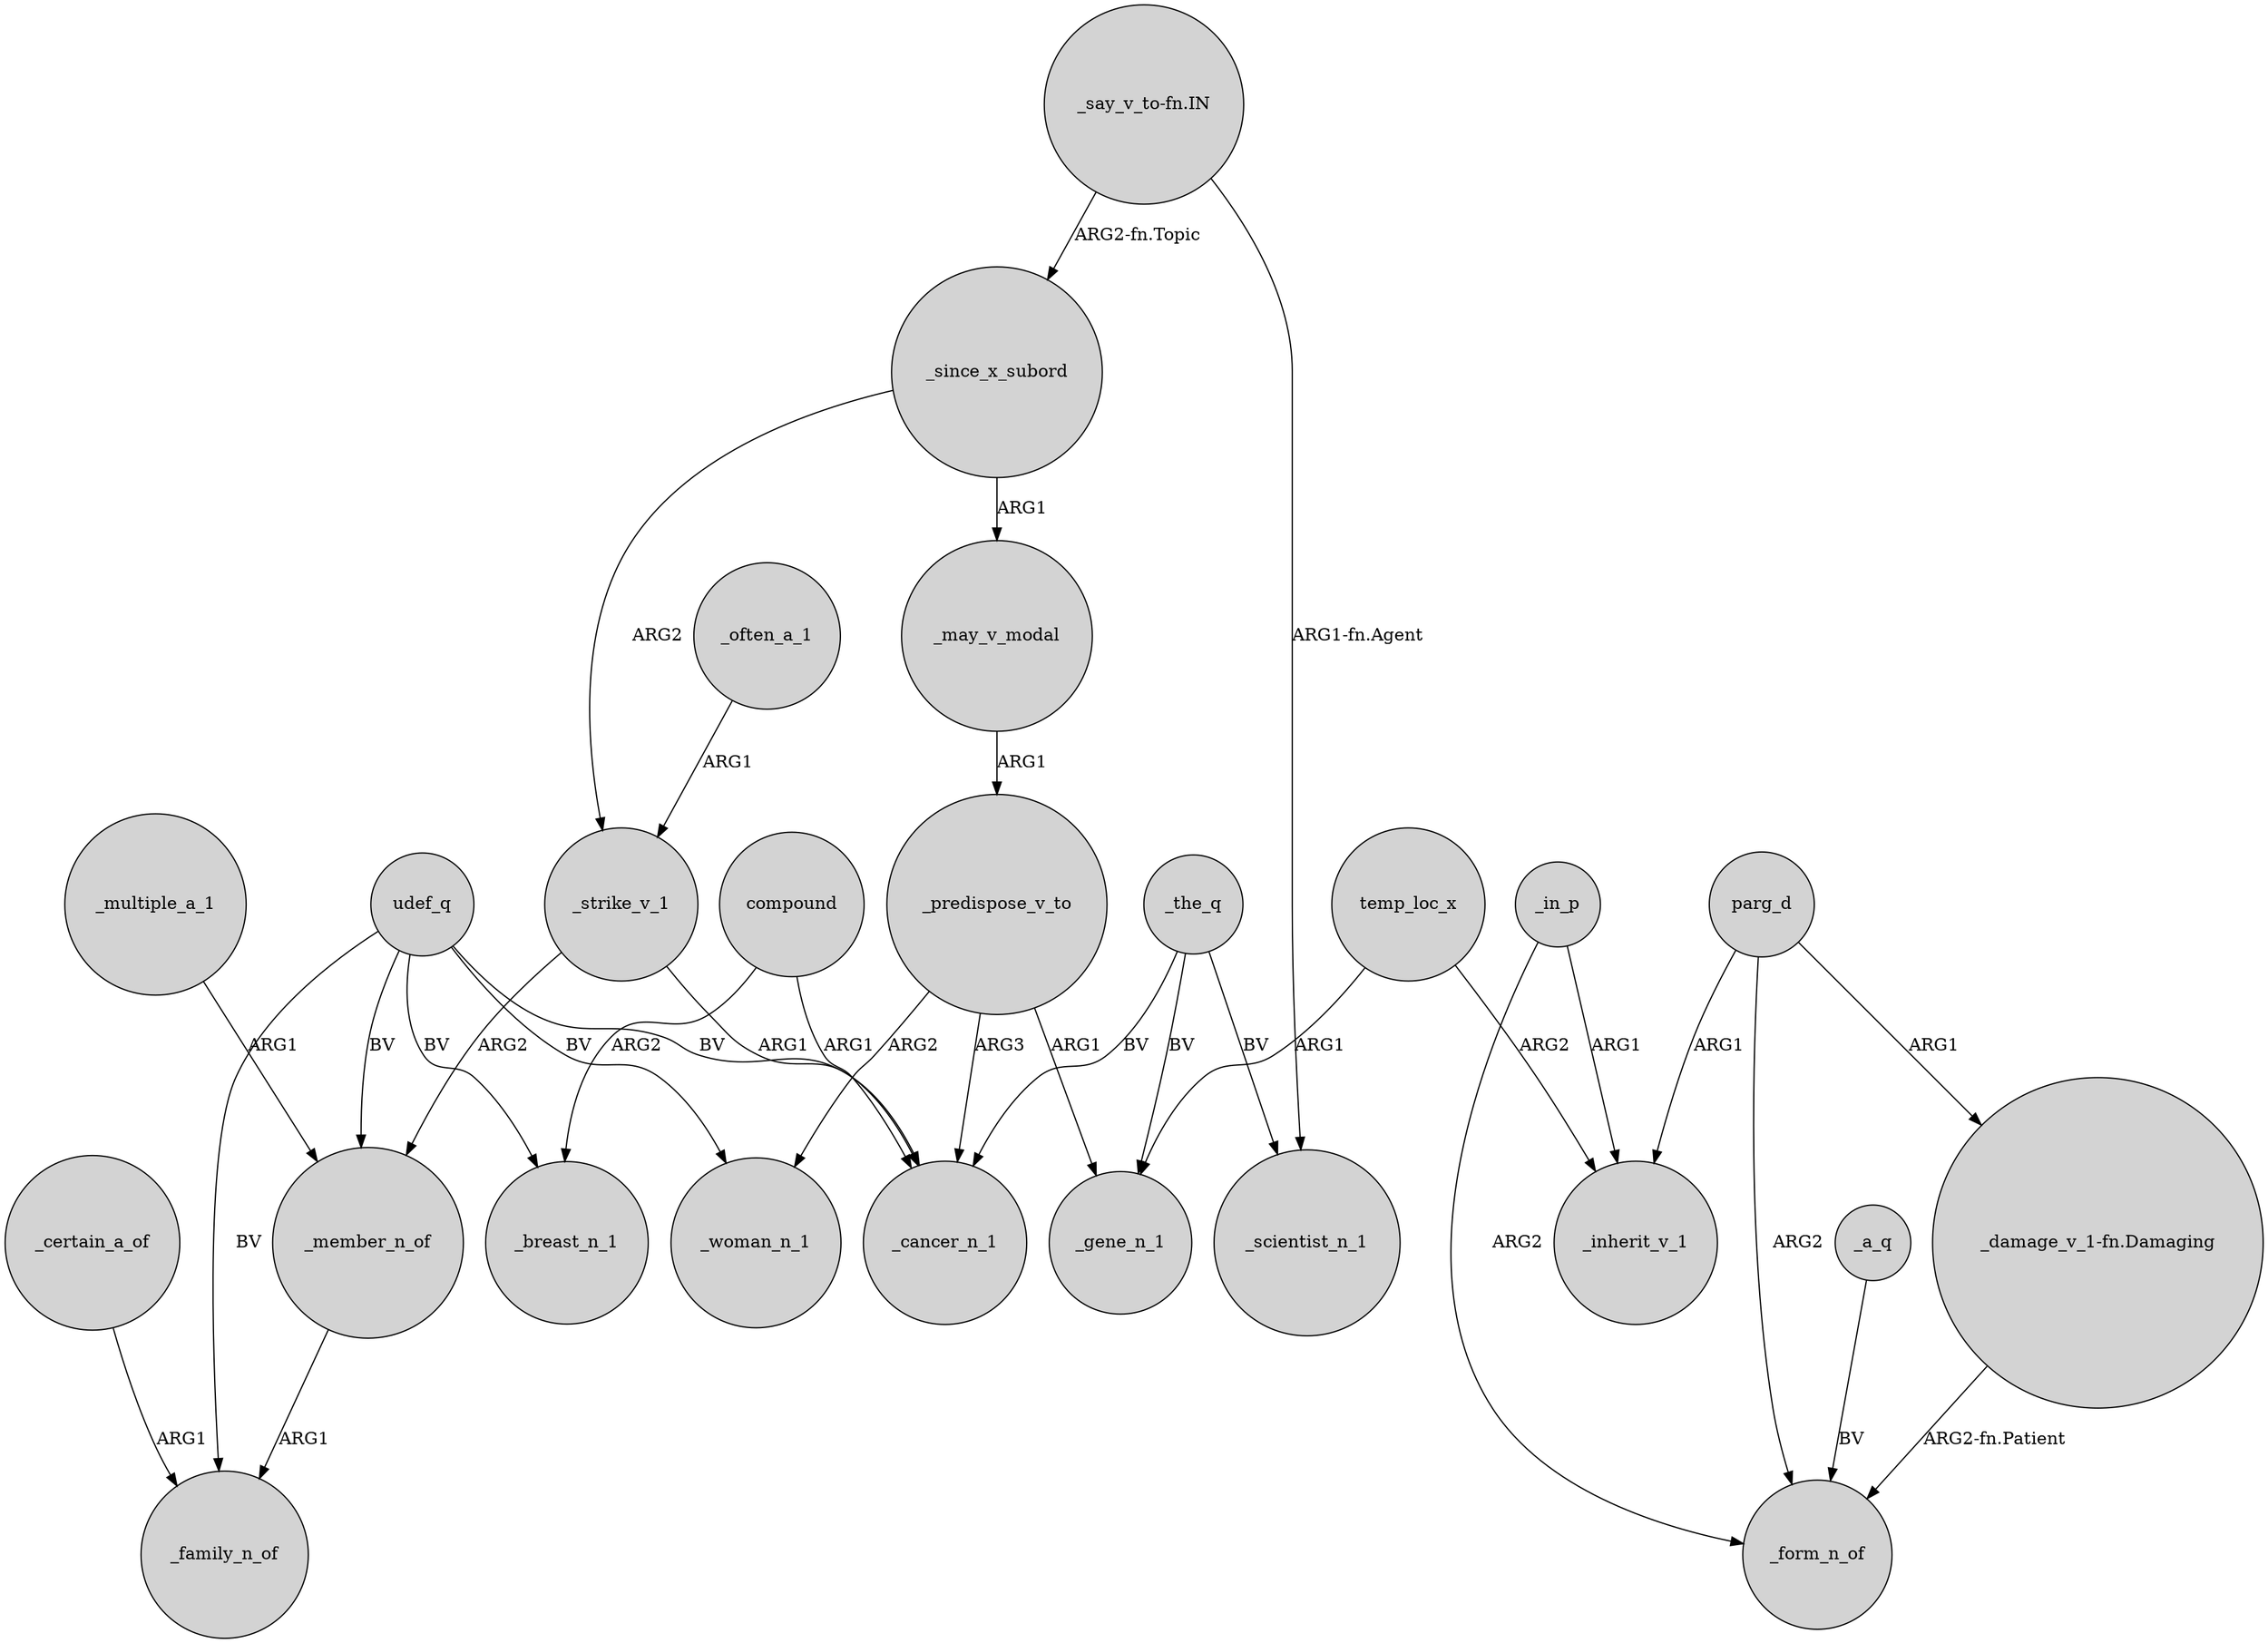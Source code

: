 digraph {
	node [shape=circle style=filled]
	_member_n_of -> _family_n_of [label=ARG1]
	udef_q -> _cancer_n_1 [label=BV]
	_since_x_subord -> _may_v_modal [label=ARG1]
	_the_q -> _cancer_n_1 [label=BV]
	udef_q -> _woman_n_1 [label=BV]
	_predispose_v_to -> _woman_n_1 [label=ARG2]
	_often_a_1 -> _strike_v_1 [label=ARG1]
	_a_q -> _form_n_of [label=BV]
	_strike_v_1 -> _cancer_n_1 [label=ARG1]
	_the_q -> _gene_n_1 [label=BV]
	_predispose_v_to -> _gene_n_1 [label=ARG1]
	"_say_v_to-fn.IN" -> _scientist_n_1 [label="ARG1-fn.Agent"]
	compound -> _cancer_n_1 [label=ARG1]
	parg_d -> "_damage_v_1-fn.Damaging" [label=ARG1]
	temp_loc_x -> _inherit_v_1 [label=ARG2]
	_predispose_v_to -> _cancer_n_1 [label=ARG3]
	_may_v_modal -> _predispose_v_to [label=ARG1]
	_multiple_a_1 -> _member_n_of [label=ARG1]
	parg_d -> _form_n_of [label=ARG2]
	temp_loc_x -> _gene_n_1 [label=ARG1]
	_since_x_subord -> _strike_v_1 [label=ARG2]
	udef_q -> _breast_n_1 [label=BV]
	udef_q -> _member_n_of [label=BV]
	_certain_a_of -> _family_n_of [label=ARG1]
	_in_p -> _form_n_of [label=ARG2]
	_strike_v_1 -> _member_n_of [label=ARG2]
	compound -> _breast_n_1 [label=ARG2]
	_the_q -> _scientist_n_1 [label=BV]
	"_say_v_to-fn.IN" -> _since_x_subord [label="ARG2-fn.Topic"]
	_in_p -> _inherit_v_1 [label=ARG1]
	"_damage_v_1-fn.Damaging" -> _form_n_of [label="ARG2-fn.Patient"]
	parg_d -> _inherit_v_1 [label=ARG1]
	udef_q -> _family_n_of [label=BV]
}
